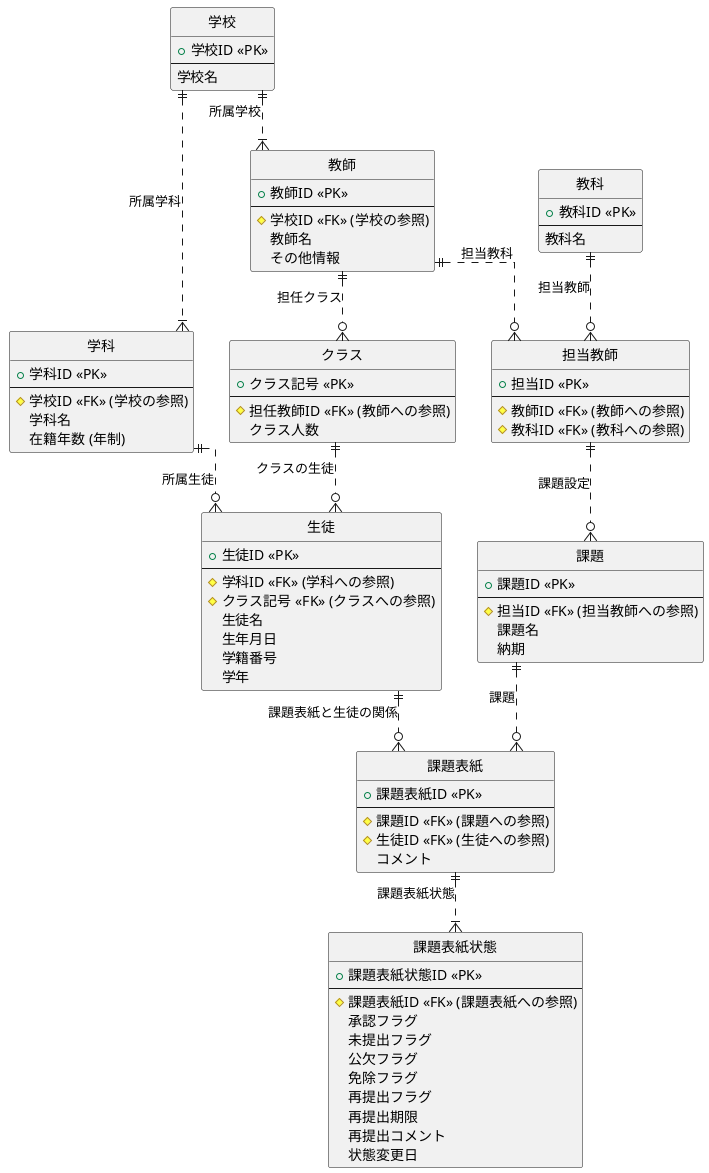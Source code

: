 @startuml Same
hide circle
skinparam Linetype ortho

'   ①年度をまたいだ管理
'   ②科目の複数担当
'   ③教員も学科の概念があるんだけど、

' 　今の状態だと関連が弱いですね。
'   そもそも学科テーブルを何に使うか？が見えません。

'   年度をまたいだ管理が必要だとして、それは学生に向けてか?
'   課題表紙を管理するうえで、学科はそもそも必要?

entity "生徒" as student {
    + 生徒ID <<PK>>
    --
    # 学科ID <<FK>> (学科への参照)
    # クラス記号 <<FK>> (クラスへの参照)
    生徒名
    生年月日
    学籍番号
    学年
}

entity "学校" as school {
    + 学校ID <<PK>>
    ----
    学校名
}

entity "学科" as department {
    + 学科ID <<PK>>
    --
    # 学校ID <<FK>> (学校の参照)
    学科名
    在籍年数 (年制)
}

entity "クラス" as class {
    + クラス記号 <<PK>>
    --
    # 担任教師ID <<FK>> (教師への参照)
    クラス人数
}

entity "教師" as teacher {
    + 教師ID <<PK>>
    --
    # 学校ID <<FK>> (学校の参照)
    教師名
    その他情報
}

entity "教科" as subject {
    + 教科ID <<PK>>
    --
    教科名
}

entity "担当教師" as teacher_subject {
    + 担当ID <<PK>>
    --
    # 教師ID <<FK>> (教師への参照)
    # 教科ID <<FK>> (教科への参照)
}

entity "課題" as issue {
    + 課題ID <<PK>>
    --
    # 担当ID <<FK>> (担当教師への参照)
    課題名
    納期
}

entity "課題表紙" as issueCover {
    + 課題表紙ID <<PK>>
    --
    # 課題ID <<FK>> (課題への参照)
    # 生徒ID <<FK>> (生徒への参照)
    コメント
}

entity "課題表紙状態" as issueCoverStatus {
    + 課題表紙状態ID <<PK>>
    --
    # 課題表紙ID <<FK>> (課題表紙への参照)
    承認フラグ
    未提出フラグ
    公欠フラグ
    免除フラグ
    再提出フラグ
    再提出期限
    再提出コメント
    状態変更日
}

subject ||..o{ teacher_subject: 担当教師
teacher ||..o{ teacher_subject: 担当教科

teacher ||..o{ class: 担任クラス
class ||..o{ student: クラスの生徒
department ||..o{ student: 所属生徒

school ||..|{ department: 所属学科
school ||..|{ teacher: 所属学校

teacher_subject ||..o{ issue: 課題設定
issue ||..o{ issueCover: 課題
student ||..o{ issueCover: 課題表紙と生徒の関係
issueCover ||..|{ issueCoverStatus: 課題表紙状態

@enduml
